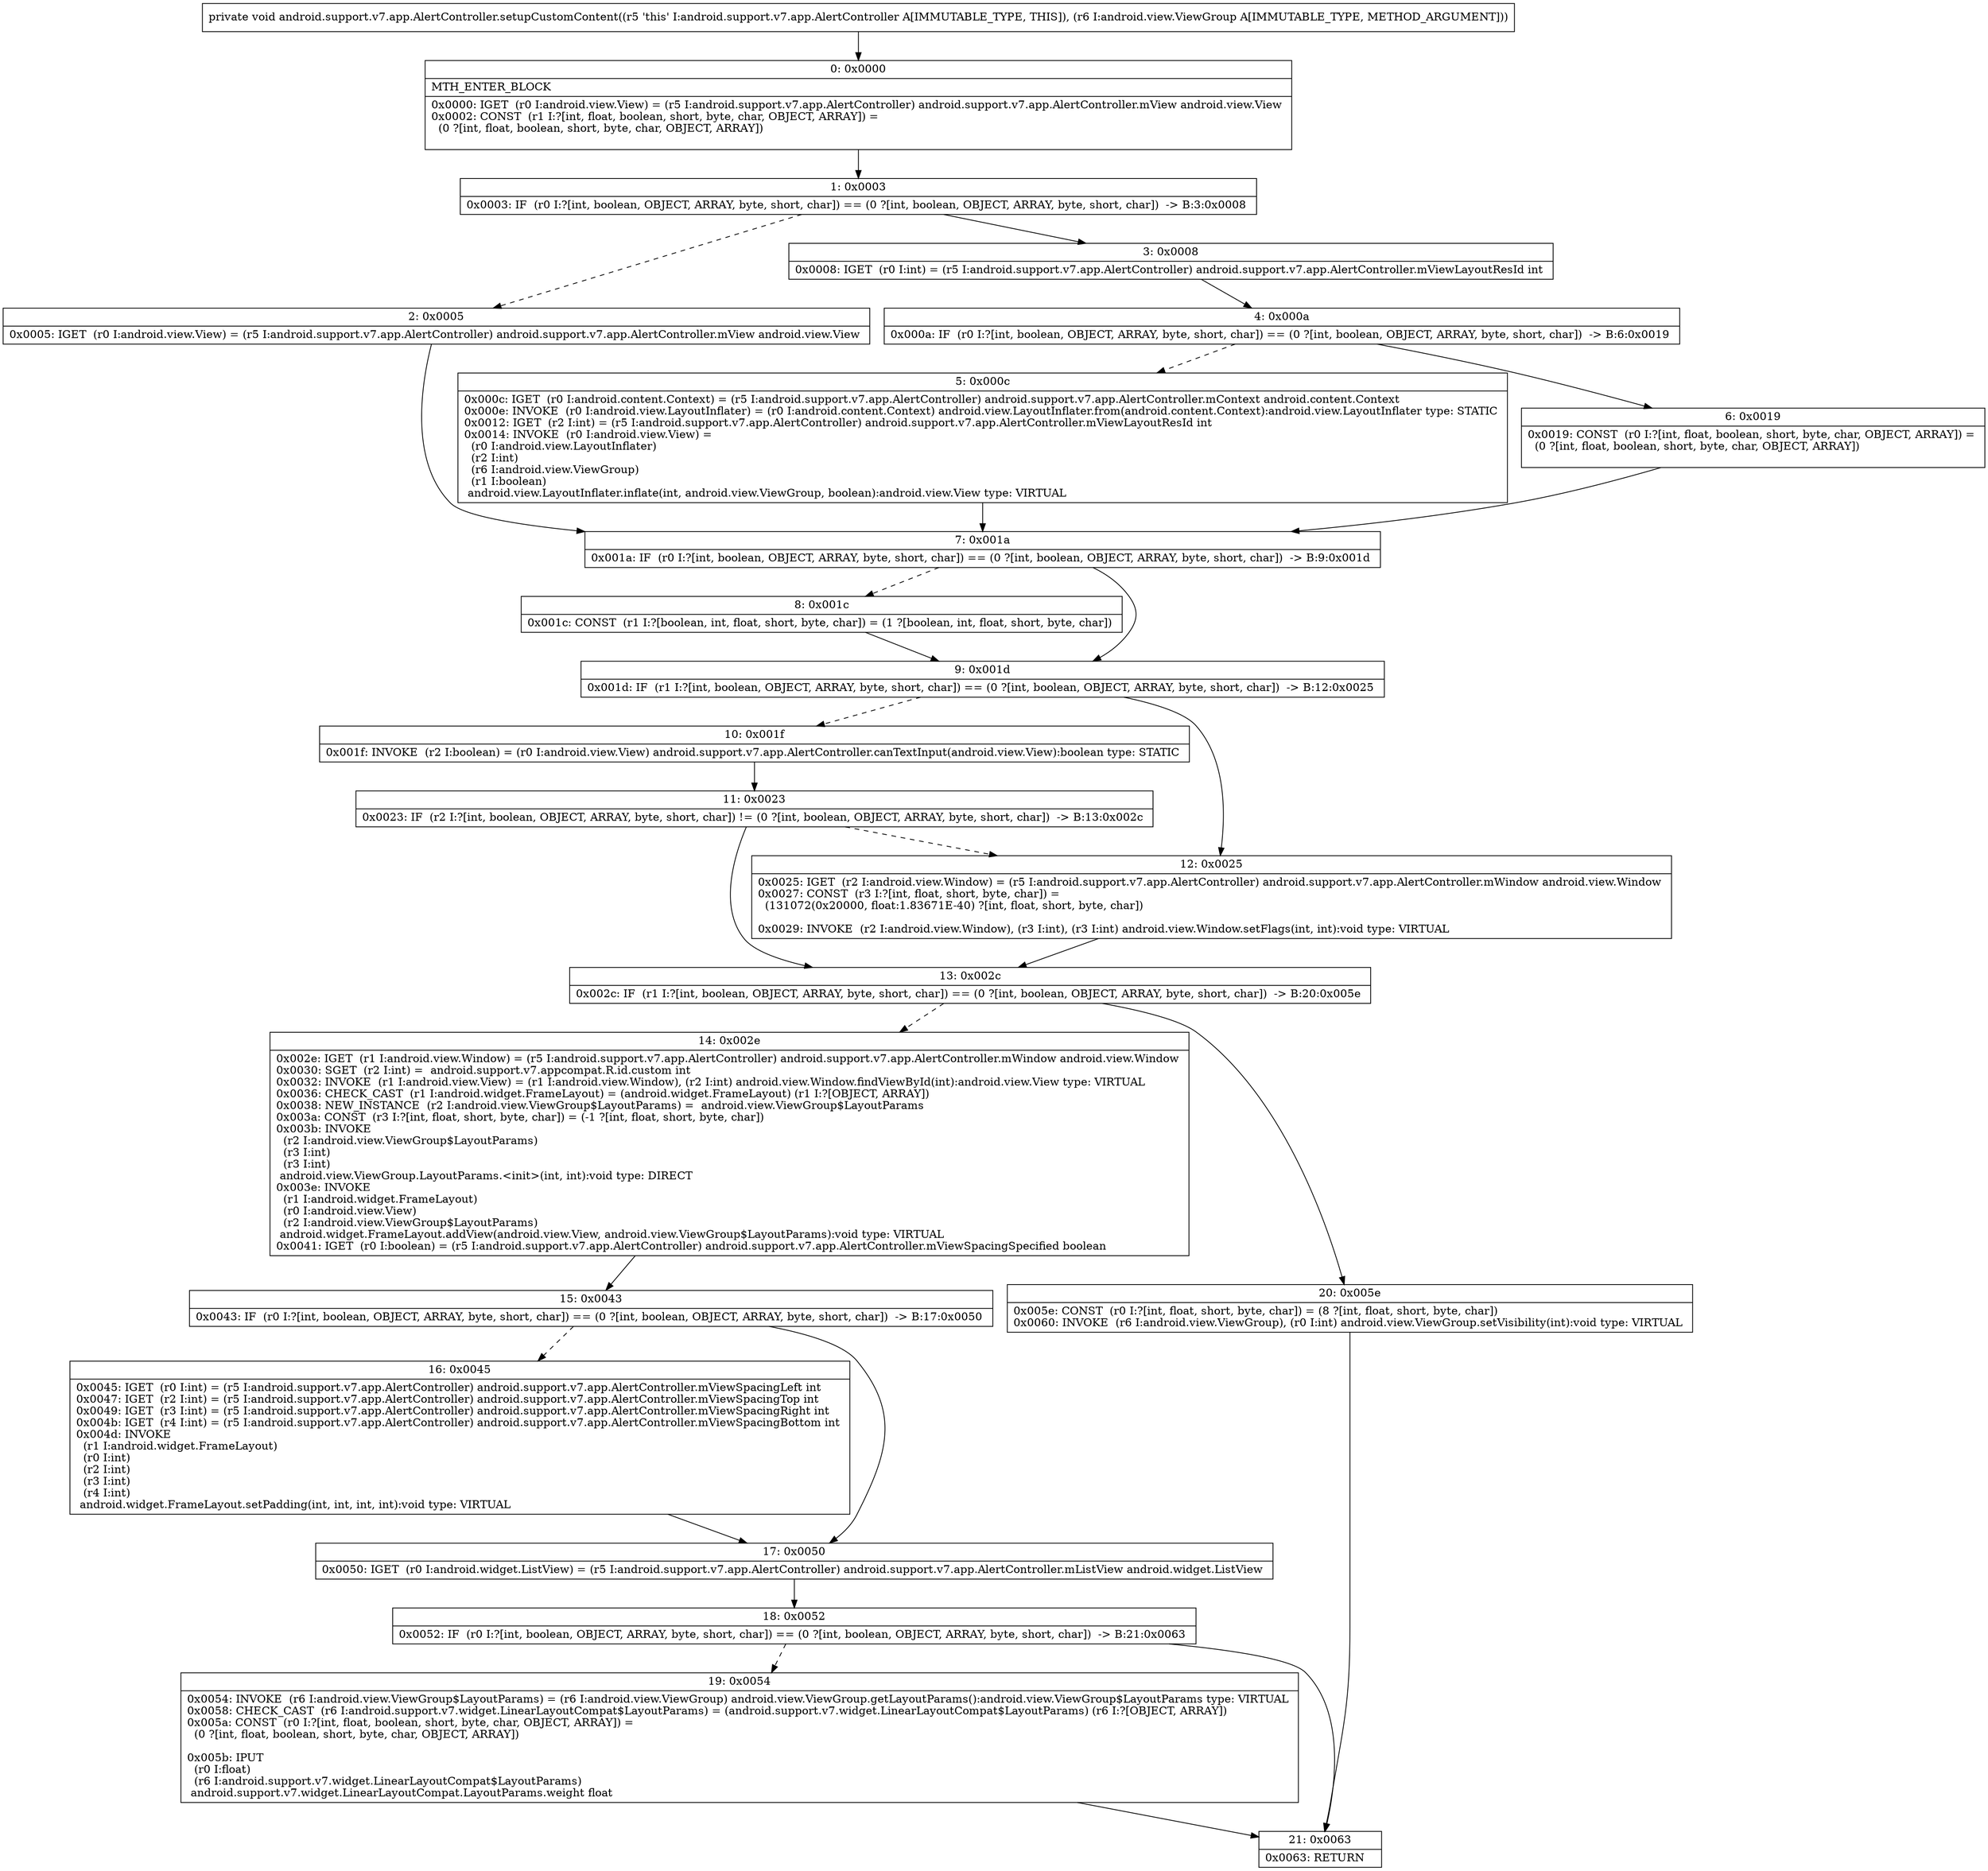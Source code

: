 digraph "CFG forandroid.support.v7.app.AlertController.setupCustomContent(Landroid\/view\/ViewGroup;)V" {
Node_0 [shape=record,label="{0\:\ 0x0000|MTH_ENTER_BLOCK\l|0x0000: IGET  (r0 I:android.view.View) = (r5 I:android.support.v7.app.AlertController) android.support.v7.app.AlertController.mView android.view.View \l0x0002: CONST  (r1 I:?[int, float, boolean, short, byte, char, OBJECT, ARRAY]) = \l  (0 ?[int, float, boolean, short, byte, char, OBJECT, ARRAY])\l \l}"];
Node_1 [shape=record,label="{1\:\ 0x0003|0x0003: IF  (r0 I:?[int, boolean, OBJECT, ARRAY, byte, short, char]) == (0 ?[int, boolean, OBJECT, ARRAY, byte, short, char])  \-\> B:3:0x0008 \l}"];
Node_2 [shape=record,label="{2\:\ 0x0005|0x0005: IGET  (r0 I:android.view.View) = (r5 I:android.support.v7.app.AlertController) android.support.v7.app.AlertController.mView android.view.View \l}"];
Node_3 [shape=record,label="{3\:\ 0x0008|0x0008: IGET  (r0 I:int) = (r5 I:android.support.v7.app.AlertController) android.support.v7.app.AlertController.mViewLayoutResId int \l}"];
Node_4 [shape=record,label="{4\:\ 0x000a|0x000a: IF  (r0 I:?[int, boolean, OBJECT, ARRAY, byte, short, char]) == (0 ?[int, boolean, OBJECT, ARRAY, byte, short, char])  \-\> B:6:0x0019 \l}"];
Node_5 [shape=record,label="{5\:\ 0x000c|0x000c: IGET  (r0 I:android.content.Context) = (r5 I:android.support.v7.app.AlertController) android.support.v7.app.AlertController.mContext android.content.Context \l0x000e: INVOKE  (r0 I:android.view.LayoutInflater) = (r0 I:android.content.Context) android.view.LayoutInflater.from(android.content.Context):android.view.LayoutInflater type: STATIC \l0x0012: IGET  (r2 I:int) = (r5 I:android.support.v7.app.AlertController) android.support.v7.app.AlertController.mViewLayoutResId int \l0x0014: INVOKE  (r0 I:android.view.View) = \l  (r0 I:android.view.LayoutInflater)\l  (r2 I:int)\l  (r6 I:android.view.ViewGroup)\l  (r1 I:boolean)\l android.view.LayoutInflater.inflate(int, android.view.ViewGroup, boolean):android.view.View type: VIRTUAL \l}"];
Node_6 [shape=record,label="{6\:\ 0x0019|0x0019: CONST  (r0 I:?[int, float, boolean, short, byte, char, OBJECT, ARRAY]) = \l  (0 ?[int, float, boolean, short, byte, char, OBJECT, ARRAY])\l \l}"];
Node_7 [shape=record,label="{7\:\ 0x001a|0x001a: IF  (r0 I:?[int, boolean, OBJECT, ARRAY, byte, short, char]) == (0 ?[int, boolean, OBJECT, ARRAY, byte, short, char])  \-\> B:9:0x001d \l}"];
Node_8 [shape=record,label="{8\:\ 0x001c|0x001c: CONST  (r1 I:?[boolean, int, float, short, byte, char]) = (1 ?[boolean, int, float, short, byte, char]) \l}"];
Node_9 [shape=record,label="{9\:\ 0x001d|0x001d: IF  (r1 I:?[int, boolean, OBJECT, ARRAY, byte, short, char]) == (0 ?[int, boolean, OBJECT, ARRAY, byte, short, char])  \-\> B:12:0x0025 \l}"];
Node_10 [shape=record,label="{10\:\ 0x001f|0x001f: INVOKE  (r2 I:boolean) = (r0 I:android.view.View) android.support.v7.app.AlertController.canTextInput(android.view.View):boolean type: STATIC \l}"];
Node_11 [shape=record,label="{11\:\ 0x0023|0x0023: IF  (r2 I:?[int, boolean, OBJECT, ARRAY, byte, short, char]) != (0 ?[int, boolean, OBJECT, ARRAY, byte, short, char])  \-\> B:13:0x002c \l}"];
Node_12 [shape=record,label="{12\:\ 0x0025|0x0025: IGET  (r2 I:android.view.Window) = (r5 I:android.support.v7.app.AlertController) android.support.v7.app.AlertController.mWindow android.view.Window \l0x0027: CONST  (r3 I:?[int, float, short, byte, char]) = \l  (131072(0x20000, float:1.83671E\-40) ?[int, float, short, byte, char])\l \l0x0029: INVOKE  (r2 I:android.view.Window), (r3 I:int), (r3 I:int) android.view.Window.setFlags(int, int):void type: VIRTUAL \l}"];
Node_13 [shape=record,label="{13\:\ 0x002c|0x002c: IF  (r1 I:?[int, boolean, OBJECT, ARRAY, byte, short, char]) == (0 ?[int, boolean, OBJECT, ARRAY, byte, short, char])  \-\> B:20:0x005e \l}"];
Node_14 [shape=record,label="{14\:\ 0x002e|0x002e: IGET  (r1 I:android.view.Window) = (r5 I:android.support.v7.app.AlertController) android.support.v7.app.AlertController.mWindow android.view.Window \l0x0030: SGET  (r2 I:int) =  android.support.v7.appcompat.R.id.custom int \l0x0032: INVOKE  (r1 I:android.view.View) = (r1 I:android.view.Window), (r2 I:int) android.view.Window.findViewById(int):android.view.View type: VIRTUAL \l0x0036: CHECK_CAST  (r1 I:android.widget.FrameLayout) = (android.widget.FrameLayout) (r1 I:?[OBJECT, ARRAY]) \l0x0038: NEW_INSTANCE  (r2 I:android.view.ViewGroup$LayoutParams) =  android.view.ViewGroup$LayoutParams \l0x003a: CONST  (r3 I:?[int, float, short, byte, char]) = (\-1 ?[int, float, short, byte, char]) \l0x003b: INVOKE  \l  (r2 I:android.view.ViewGroup$LayoutParams)\l  (r3 I:int)\l  (r3 I:int)\l android.view.ViewGroup.LayoutParams.\<init\>(int, int):void type: DIRECT \l0x003e: INVOKE  \l  (r1 I:android.widget.FrameLayout)\l  (r0 I:android.view.View)\l  (r2 I:android.view.ViewGroup$LayoutParams)\l android.widget.FrameLayout.addView(android.view.View, android.view.ViewGroup$LayoutParams):void type: VIRTUAL \l0x0041: IGET  (r0 I:boolean) = (r5 I:android.support.v7.app.AlertController) android.support.v7.app.AlertController.mViewSpacingSpecified boolean \l}"];
Node_15 [shape=record,label="{15\:\ 0x0043|0x0043: IF  (r0 I:?[int, boolean, OBJECT, ARRAY, byte, short, char]) == (0 ?[int, boolean, OBJECT, ARRAY, byte, short, char])  \-\> B:17:0x0050 \l}"];
Node_16 [shape=record,label="{16\:\ 0x0045|0x0045: IGET  (r0 I:int) = (r5 I:android.support.v7.app.AlertController) android.support.v7.app.AlertController.mViewSpacingLeft int \l0x0047: IGET  (r2 I:int) = (r5 I:android.support.v7.app.AlertController) android.support.v7.app.AlertController.mViewSpacingTop int \l0x0049: IGET  (r3 I:int) = (r5 I:android.support.v7.app.AlertController) android.support.v7.app.AlertController.mViewSpacingRight int \l0x004b: IGET  (r4 I:int) = (r5 I:android.support.v7.app.AlertController) android.support.v7.app.AlertController.mViewSpacingBottom int \l0x004d: INVOKE  \l  (r1 I:android.widget.FrameLayout)\l  (r0 I:int)\l  (r2 I:int)\l  (r3 I:int)\l  (r4 I:int)\l android.widget.FrameLayout.setPadding(int, int, int, int):void type: VIRTUAL \l}"];
Node_17 [shape=record,label="{17\:\ 0x0050|0x0050: IGET  (r0 I:android.widget.ListView) = (r5 I:android.support.v7.app.AlertController) android.support.v7.app.AlertController.mListView android.widget.ListView \l}"];
Node_18 [shape=record,label="{18\:\ 0x0052|0x0052: IF  (r0 I:?[int, boolean, OBJECT, ARRAY, byte, short, char]) == (0 ?[int, boolean, OBJECT, ARRAY, byte, short, char])  \-\> B:21:0x0063 \l}"];
Node_19 [shape=record,label="{19\:\ 0x0054|0x0054: INVOKE  (r6 I:android.view.ViewGroup$LayoutParams) = (r6 I:android.view.ViewGroup) android.view.ViewGroup.getLayoutParams():android.view.ViewGroup$LayoutParams type: VIRTUAL \l0x0058: CHECK_CAST  (r6 I:android.support.v7.widget.LinearLayoutCompat$LayoutParams) = (android.support.v7.widget.LinearLayoutCompat$LayoutParams) (r6 I:?[OBJECT, ARRAY]) \l0x005a: CONST  (r0 I:?[int, float, boolean, short, byte, char, OBJECT, ARRAY]) = \l  (0 ?[int, float, boolean, short, byte, char, OBJECT, ARRAY])\l \l0x005b: IPUT  \l  (r0 I:float)\l  (r6 I:android.support.v7.widget.LinearLayoutCompat$LayoutParams)\l android.support.v7.widget.LinearLayoutCompat.LayoutParams.weight float \l}"];
Node_20 [shape=record,label="{20\:\ 0x005e|0x005e: CONST  (r0 I:?[int, float, short, byte, char]) = (8 ?[int, float, short, byte, char]) \l0x0060: INVOKE  (r6 I:android.view.ViewGroup), (r0 I:int) android.view.ViewGroup.setVisibility(int):void type: VIRTUAL \l}"];
Node_21 [shape=record,label="{21\:\ 0x0063|0x0063: RETURN   \l}"];
MethodNode[shape=record,label="{private void android.support.v7.app.AlertController.setupCustomContent((r5 'this' I:android.support.v7.app.AlertController A[IMMUTABLE_TYPE, THIS]), (r6 I:android.view.ViewGroup A[IMMUTABLE_TYPE, METHOD_ARGUMENT])) }"];
MethodNode -> Node_0;
Node_0 -> Node_1;
Node_1 -> Node_2[style=dashed];
Node_1 -> Node_3;
Node_2 -> Node_7;
Node_3 -> Node_4;
Node_4 -> Node_5[style=dashed];
Node_4 -> Node_6;
Node_5 -> Node_7;
Node_6 -> Node_7;
Node_7 -> Node_8[style=dashed];
Node_7 -> Node_9;
Node_8 -> Node_9;
Node_9 -> Node_10[style=dashed];
Node_9 -> Node_12;
Node_10 -> Node_11;
Node_11 -> Node_12[style=dashed];
Node_11 -> Node_13;
Node_12 -> Node_13;
Node_13 -> Node_14[style=dashed];
Node_13 -> Node_20;
Node_14 -> Node_15;
Node_15 -> Node_16[style=dashed];
Node_15 -> Node_17;
Node_16 -> Node_17;
Node_17 -> Node_18;
Node_18 -> Node_19[style=dashed];
Node_18 -> Node_21;
Node_19 -> Node_21;
Node_20 -> Node_21;
}

